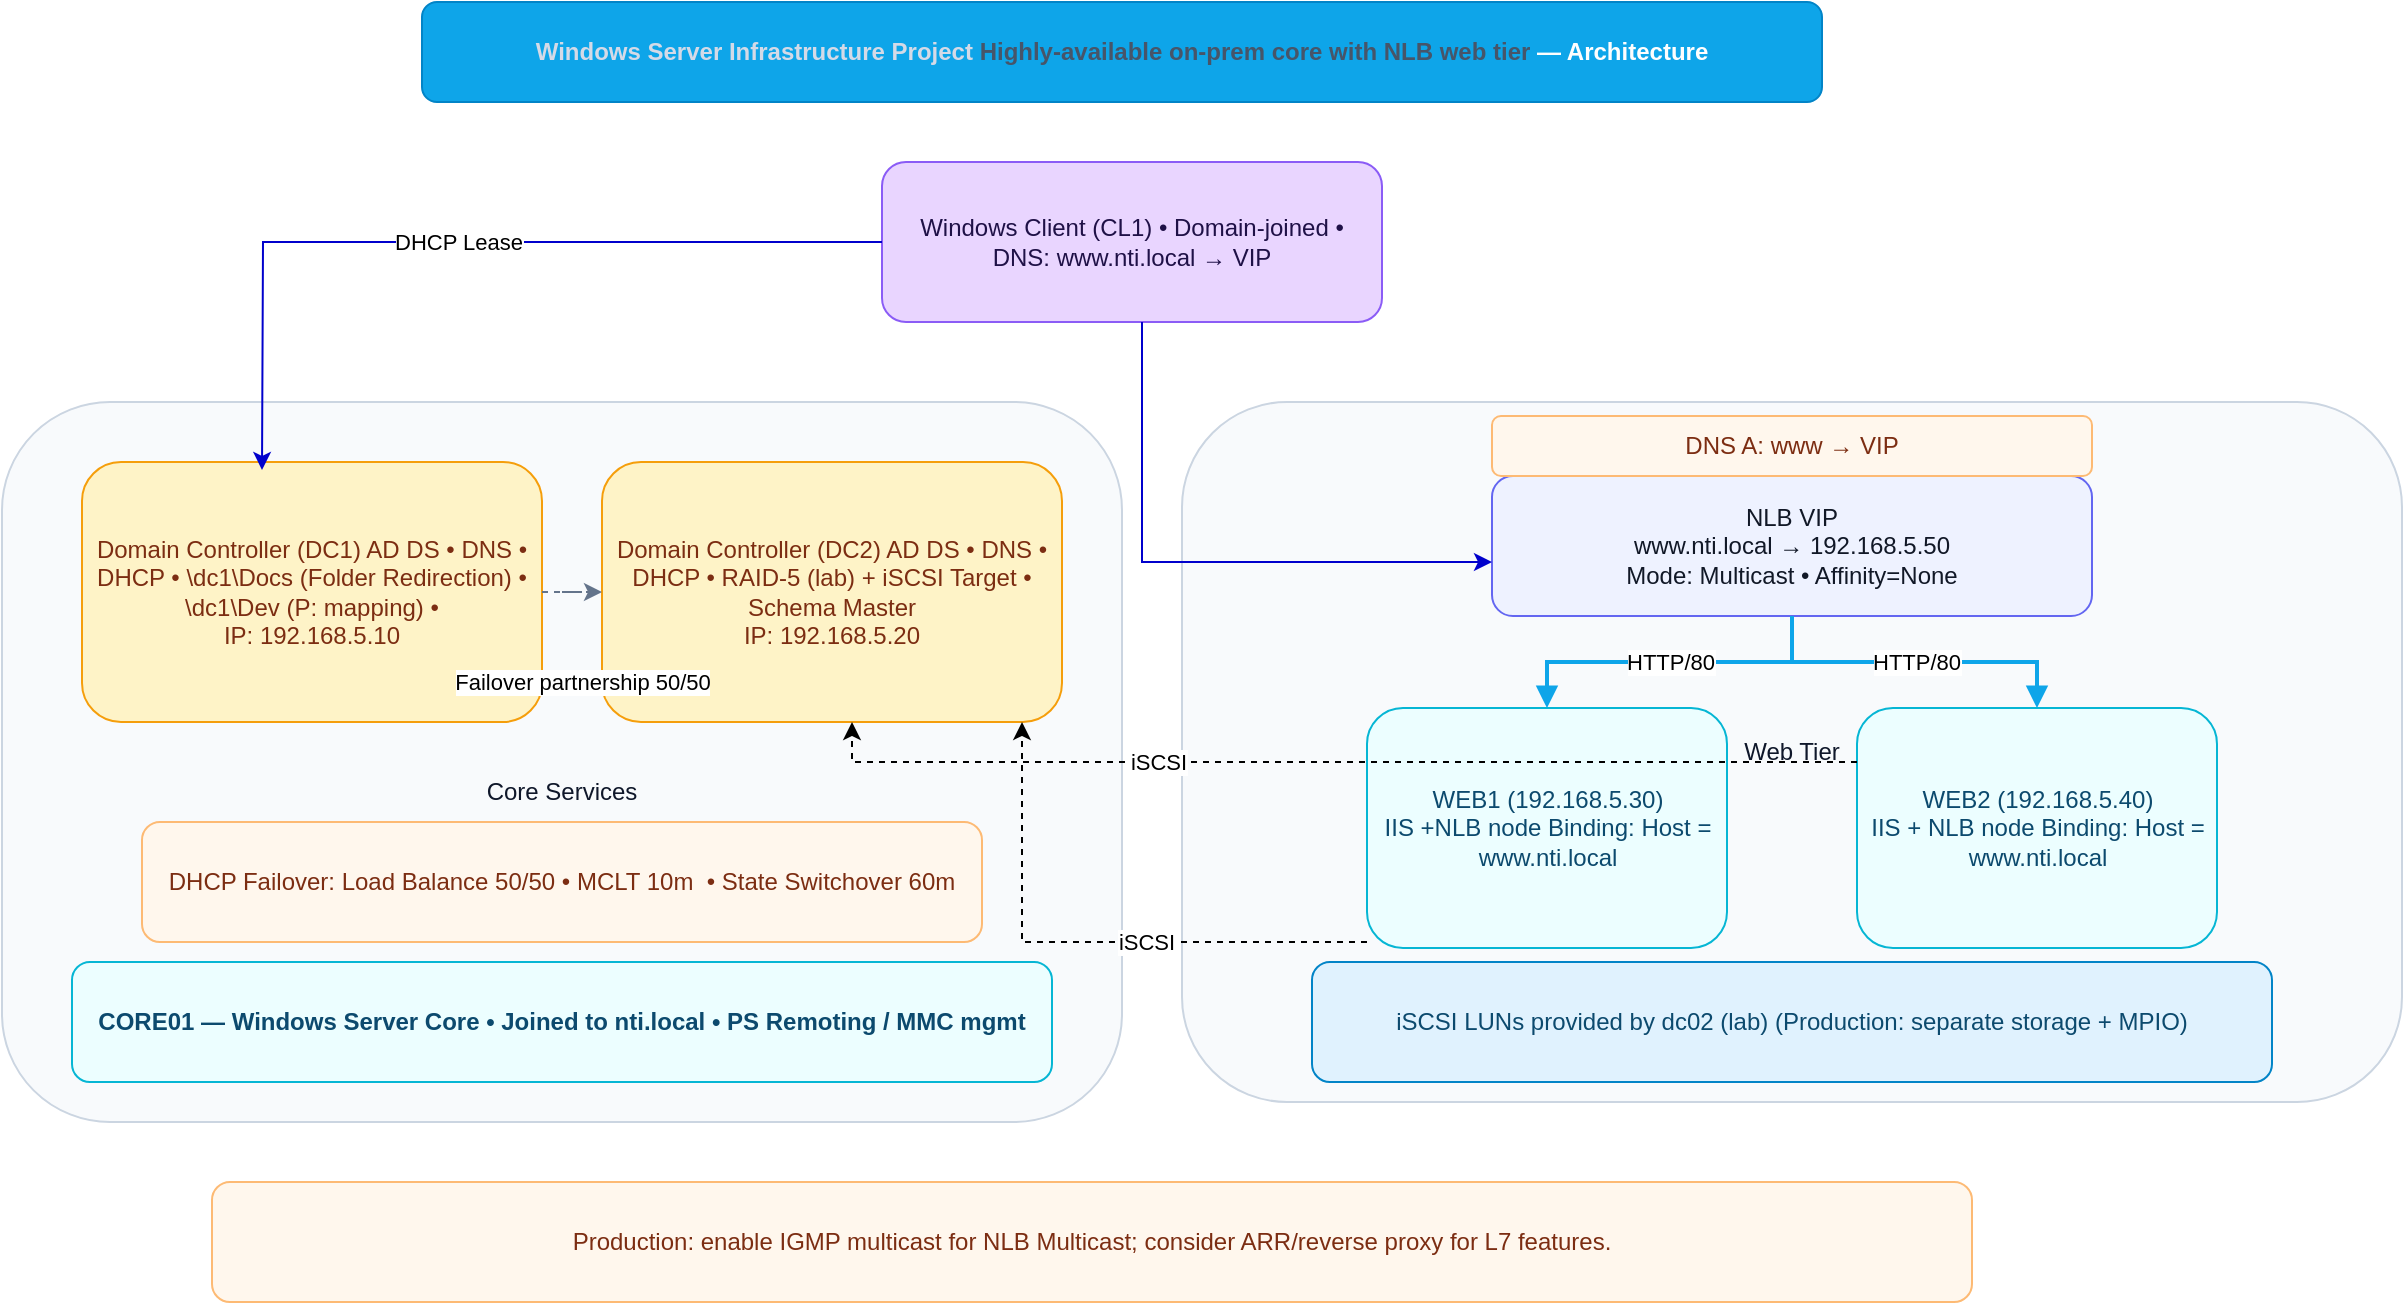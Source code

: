 <mxfile version="28.1.2" pages="5">
  <diagram name="01-Architecture" id="0">
    <mxGraphModel dx="802" dy="488" grid="1" gridSize="10" guides="1" tooltips="1" connect="1" arrows="1" fold="1" page="1" pageScale="1" pageWidth="1400" pageHeight="900" math="0" shadow="0">
      <root>
        <mxCell id="0" />
        <mxCell id="1" parent="0" />
        <mxCell id="h1" value="&lt;span style=&quot;color: rgb(212, 218, 231);&quot;&gt;Windows Server Infrastructure Project&amp;nbsp;&lt;/span&gt;&lt;span style=&quot;color: rgb(71, 85, 105);&quot;&gt;Highly-available on-prem core with NLB web tier&lt;/span&gt;&amp;nbsp;— Architecture" style="rounded=1;whiteSpace=wrap;html=1;fillColor=#0EA5E9;strokeColor=#0284C7;fontColor=#FEFEFE;fontStyle=1;spacing=8;" parent="1" vertex="1">
          <mxGeometry x="350" y="80" width="700" height="50" as="geometry" />
        </mxCell>
        <mxCell id="core" value="&lt;br&gt;&lt;br&gt;Core Services" style="rounded=1;whiteSpace=wrap;html=1;fillColor=#F8FAFC;strokeColor=#CBD5E1;fontColor=#0F172A;spacing=6;" parent="1" vertex="1">
          <mxGeometry x="140" y="280" width="560" height="360" as="geometry" />
        </mxCell>
        <mxCell id="dc1" value="&lt;span style=&quot;&quot;&gt;Domain Controller (DC1) AD DS • DNS • DHCP • \\dc1\Docs (Folder Redirection) • \\dc1\Dev (P: mapping)&lt;/span&gt;&lt;span style=&quot;&quot;&gt;&amp;nbsp;•&lt;br&gt;&lt;/span&gt;IP: 192.168.5.10" style="rounded=1;whiteSpace=wrap;html=1;fillColor=#FEF3C7;strokeColor=#F59E0B;fontColor=#7C2D12;spacing=6;" parent="1" vertex="1">
          <mxGeometry x="180" y="310" width="230" height="130" as="geometry" />
        </mxCell>
        <mxCell id="dc2" value="&lt;span style=&quot;&quot;&gt;Domain Controller (DC2) AD DS • DNS • DHCP • RAID-5 (lab) + iSCSI Target • Schema Master&lt;br&gt;&lt;/span&gt;IP: 192.168.5.20" style="rounded=1;whiteSpace=wrap;html=1;fillColor=#FEF3C7;strokeColor=#F59E0B;fontColor=#7C2D12;spacing=6;" parent="1" vertex="1">
          <mxGeometry x="440" y="310" width="230" height="130" as="geometry" />
        </mxCell>
        <mxCell id="tag1" value="DHCP Failover: Load Balance 50/50 • MCLT 10m&amp;nbsp; • State Switchover 60m" style="rounded=1;whiteSpace=wrap;html=1;fillColor=#FFF7ED;strokeColor=#FDBA74;fontColor=#7C2D12;" parent="1" vertex="1">
          <mxGeometry x="210" y="490" width="420" height="60" as="geometry" />
        </mxCell>
        <mxCell id="edge_dc" value="Failover partnership 50/50" style="edgeStyle=orthogonalEdgeStyle;rounded=0;orthogonalLoop=1;jettySize=auto;html=1;endArrow=classic;dashed=1;strokeColor=#64748B;" parent="1" source="dc1" target="dc2" edge="1">
          <mxGeometry x="0.6" y="-45" relative="1" as="geometry">
            <mxPoint as="offset" />
          </mxGeometry>
        </mxCell>
        <mxCell id="web" value="Web Tier" style="rounded=1;whiteSpace=wrap;html=1;fillColor=#F8FAFC;strokeColor=#CBD5E1;fontColor=#0F172A;spacing=6;" parent="1" vertex="1">
          <mxGeometry x="730" y="280" width="610" height="350" as="geometry" />
        </mxCell>
        <mxCell id="vip" value="NLB VIP &lt;br&gt;www.nti.local → 192.168.5.50&lt;br&gt;Mode: Multicast • Affinity=None" style="rounded=1;whiteSpace=wrap;html=1;fillColor=#EEF2FF;strokeColor=#6366F1;fontColor=#111827;spacing=6;" parent="1" vertex="1">
          <mxGeometry x="885" y="317" width="300" height="70" as="geometry" />
        </mxCell>
        <mxCell id="web1" value="WEB1 (192.168.5.30)&lt;br&gt;&lt;span style=&quot;&quot;&gt;IIS +NLB node Binding: Host = www.nti.local&lt;/span&gt;" style="rounded=1;whiteSpace=wrap;html=1;fillColor=#ECFEFF;strokeColor=#06B6D4;fontColor=#0C4A6E;spacing=6;" parent="1" vertex="1">
          <mxGeometry x="822.5" y="433" width="180" height="120" as="geometry" />
        </mxCell>
        <mxCell id="web2" value="WEB2 (192.168.5.40)&lt;br&gt;&lt;span style=&quot;&quot;&gt;IIS + NLB node Binding: Host = www.nti.local&lt;/span&gt;" style="rounded=1;whiteSpace=wrap;html=1;fillColor=#ECFEFF;strokeColor=#06B6D4;fontColor=#0C4A6E;spacing=6;" parent="1" vertex="1">
          <mxGeometry x="1067.5" y="433" width="180" height="120" as="geometry" />
        </mxCell>
        <mxCell id="e_vw1" value="HTTP/80" style="edgeStyle=orthogonalEdgeStyle;rounded=0;orthogonalLoop=1;jettySize=auto;html=1;endArrow=block;strokeColor=#0EA5E9;strokeWidth=2;" parent="1" source="vip" target="web1" edge="1">
          <mxGeometry relative="1" as="geometry" />
        </mxCell>
        <mxCell id="e_vw2" value="HTTP/80" style="edgeStyle=orthogonalEdgeStyle;rounded=0;orthogonalLoop=1;jettySize=auto;html=1;endArrow=block;strokeColor=#0EA5E9;strokeWidth=2;" parent="1" source="vip" target="web2" edge="1">
          <mxGeometry relative="1" as="geometry" />
        </mxCell>
        <mxCell id="client" value="&lt;span style=&quot;&quot;&gt;Windows Client (CL1) • Domain-joined • DNS: www.nti.local → VIP&lt;/span&gt;" style="rounded=1;whiteSpace=wrap;html=1;fillColor=#E9D5FF;strokeColor=#8B5CF6;fontColor=#1F1147;spacing=6;labelBackgroundColor=none;labelBorderColor=none;" parent="1" vertex="1">
          <mxGeometry x="580" y="160" width="250" height="80" as="geometry" />
        </mxCell>
        <mxCell id="dnsnote" value="DNS A: www → VIP" style="rounded=1;whiteSpace=wrap;html=1;fillColor=#FFF7ED;strokeColor=#FDBA74;fontColor=#7C2D12;" parent="1" vertex="1">
          <mxGeometry x="885" y="287" width="300" height="30" as="geometry" />
        </mxCell>
        <mxCell id="pnote" value="Production: enable IGMP multicast for NLB Multicast; consider ARR/reverse proxy for L7 features." style="rounded=1;whiteSpace=wrap;html=1;fillColor=#FFF7ED;strokeColor=#FDBA74;fontColor=#7C2D12;" parent="1" vertex="1">
          <mxGeometry x="245" y="670" width="880" height="60" as="geometry" />
        </mxCell>
        <mxCell id="4gmy6z7sqLXBP6TuHo9C-2" style="edgeStyle=orthogonalEdgeStyle;rounded=0;orthogonalLoop=1;jettySize=auto;html=1;endArrow=classic;strokeColor=#0000CC;" edge="1" parent="1" source="client" target="vip">
          <mxGeometry relative="1" as="geometry">
            <mxPoint x="822.5" y="250" as="sourcePoint" />
            <mxPoint x="960" y="210" as="targetPoint" />
            <Array as="points">
              <mxPoint x="710" y="360" />
            </Array>
          </mxGeometry>
        </mxCell>
        <mxCell id="4gmy6z7sqLXBP6TuHo9C-5" value="DHCP Lease" style="edgeStyle=orthogonalEdgeStyle;rounded=0;orthogonalLoop=1;jettySize=auto;html=1;endArrow=classic;strokeColor=#0000CC;" edge="1" parent="1" source="client">
          <mxGeometry relative="1" as="geometry">
            <mxPoint x="540" y="210" as="sourcePoint" />
            <mxPoint x="270" y="314" as="targetPoint" />
          </mxGeometry>
        </mxCell>
        <mxCell id="4gmy6z7sqLXBP6TuHo9C-6" value="iSCSI" style="edgeStyle=orthogonalEdgeStyle;rounded=0;orthogonalLoop=1;jettySize=auto;html=1;endArrow=classic;strokeColor=#000000;dashed=1;" edge="1" parent="1" source="web1" target="dc2">
          <mxGeometry x="-0.217" relative="1" as="geometry">
            <mxPoint x="770" y="545" as="sourcePoint" />
            <mxPoint x="690" y="610" as="targetPoint" />
            <Array as="points">
              <mxPoint x="650" y="550" />
            </Array>
            <mxPoint as="offset" />
          </mxGeometry>
        </mxCell>
        <mxCell id="4gmy6z7sqLXBP6TuHo9C-7" value="iSCSI" style="dashed=1;edgeStyle=orthogonalEdgeStyle;rounded=0;orthogonalLoop=1;jettySize=auto;html=1;endArrow=classic;strokeColor=#000000;" edge="1" parent="1" source="web2" target="dc2">
          <mxGeometry x="0.339" relative="1" as="geometry">
            <mxPoint x="1015" y="580" as="sourcePoint" />
            <mxPoint x="755" y="645" as="targetPoint" />
            <Array as="points">
              <mxPoint x="565" y="460" />
            </Array>
            <mxPoint as="offset" />
          </mxGeometry>
        </mxCell>
        <mxCell id="4gmy6z7sqLXBP6TuHo9C-8" value="CORE01 — Windows Server Core • Joined to nti.local • PS Remoting / MMC mgmt" style="rounded=1;whiteSpace=wrap;html=1;fillColor=#ECFEFF;strokeColor=#06B6D4;fontColor=#0C4A6E;fontStyle=1;spacing=6;" vertex="1" parent="1">
          <mxGeometry x="175" y="560" width="490" height="60" as="geometry" />
        </mxCell>
        <mxCell id="4gmy6z7sqLXBP6TuHo9C-12" value="iSCSI LUNs provided by dc02 (lab) (Production: separate storage + MPIO)" style="rounded=1;whiteSpace=wrap;html=1;fillColor=#e0f2fe;strokeColor=#0284c7;fontColor=#0c4a6e;" vertex="1" parent="1">
          <mxGeometry x="795" y="560" width="480" height="60" as="geometry" />
        </mxCell>
      </root>
    </mxGraphModel>
  </diagram>
  <diagram name="02-Web-Request-Flow" id="1">
    <mxGraphModel dx="1200" dy="800" grid="1" gridSize="10" guides="1" tooltips="1" connect="1" arrows="1" fold="1" page="1" pageScale="1" pageWidth="1400" pageHeight="900" math="0" shadow="0">
      <root>
        <mxCell id="0" />
        <mxCell id="1" parent="0" />
        <mxCell id="h2" value="Web Request Flow — Client → DNS → NLB VIP → IIS" style="rounded=1;whiteSpace=wrap;html=1;fillColor=#0EA5E9;strokeColor=#0284C7;fontColor=#FEFEFE;fontStyle=1;spacing=8;" parent="1" vertex="1">
          <mxGeometry as="geometry" x="30" y="30" width="900" height="50" />
        </mxCell>
        <mxCell id="client2" value="Client (CL1)" style="rounded=1;whiteSpace=wrap;html=1;fillColor=#FFFFFF;strokeColor=#CBD5E1;fontColor=#0F172A;spacing=6;" parent="1" vertex="1">
          <mxGeometry as="geometry" x="60" y="140" width="170" height="70" />
        </mxCell>
        <mxCell id="dnsq" value="DNS Query\nwww.nti.local?" style="rounded=1;whiteSpace=wrap;html=1;fillColor=#FFFFFF;strokeColor=#CBD5E1;fontColor=#0F172A;spacing=6;" parent="1" vertex="1">
          <mxGeometry as="geometry" x="300" y="140" width="180" height="70" />
        </mxCell>
        <mxCell id="dnsr" value="DNS Answer\nA: 192.168.5.50 (VIP)" style="rounded=1;whiteSpace=wrap;html=1;fillColor=#FFFFFF;strokeColor=#CBD5E1;fontColor=#0F172A;spacing=6;" parent="1" vertex="1">
          <mxGeometry as="geometry" x="300" y="240" width="180" height="70" />
        </mxCell>
        <mxCell id="vip2" value="NLB VIP\n192.168.5.50" style="rounded=1;whiteSpace=wrap;html=1;fillColor=#FFFFFF;strokeColor=#CBD5E1;fontColor=#0F172A;spacing=6;" parent="1" vertex="1">
          <mxGeometry as="geometry" x="560" y="190" width="170" height="70" />
        </mxCell>
        <mxCell id="dec_d" value="Node draining?" style="rhombus;whiteSpace=wrap;html=1;fillColor=#DBEAFE;strokeColor=#60A5FA;fontColor=#0F172A;" parent="1" vertex="1">
          <mxGeometry as="geometry" x="560" y="290" width="170" height="80" />
        </mxCell>
        <mxCell id="w1" value="WEB1" style="rounded=1;whiteSpace=wrap;html=1;fillColor=#FFFFFF;strokeColor=#CBD5E1;fontColor=#0F172A;spacing=6;" parent="1" vertex="1">
          <mxGeometry as="geometry" x="800" y="200" width="150" height="60" />
        </mxCell>
        <mxCell id="w2" value="WEB2" style="rounded=1;whiteSpace=wrap;html=1;fillColor=#FFFFFF;strokeColor=#CBD5E1;fontColor=#0F172A;spacing=6;" parent="1" vertex="1">
          <mxGeometry as="geometry" x="800" y="300" width="150" height="60" />
        </mxCell>
        <mxCell id="resp" value="HTTP 200 OK" style="rounded=1;whiteSpace=wrap;html=1;fillColor=#FFFFFF;strokeColor=#CBD5E1;fontColor=#0F172A;spacing=6;" parent="1" vertex="1">
          <mxGeometry as="geometry" x="60" y="300" width="170" height="60" />
        </mxCell>
        <mxCell id="s1" value="1" style="ellipse;whiteSpace=wrap;html=1;fillColor=#2563EB;fontColor=#FFFFFF;strokeColor=#1E40AF;fontStyle=1;" parent="1" vertex="1">
          <mxGeometry as="geometry" x="240" y="150" width="28" height="28" />
        </mxCell>
        <mxCell id="s2" value="2" style="ellipse;whiteSpace=wrap;html=1;fillColor=#2563EB;fontColor=#FFFFFF;strokeColor=#1E40AF;fontStyle=1;" parent="1" vertex="1">
          <mxGeometry as="geometry" x="500" y="210" width="28" height="28" />
        </mxCell>
        <mxCell id="s3" value="3" style="ellipse;whiteSpace=wrap;html=1;fillColor=#2563EB;fontColor=#FFFFFF;strokeColor=#1E40AF;fontStyle=1;" parent="1" vertex="1">
          <mxGeometry as="geometry" x="760" y="215" width="28" height="28" />
        </mxCell>
        <mxCell id="s4" value="4" style="ellipse;whiteSpace=wrap;html=1;fillColor=#2563EB;fontColor=#FFFFFF;strokeColor=#1E40AF;fontStyle=1;" parent="1" vertex="1">
          <mxGeometry as="geometry" x="760" y="315" width="28" height="28" />
        </mxCell>
        <mxCell id="e_c_dns" value="HTTP GET" style="edgeStyle=orthogonalEdgeStyle;rounded=0;orthogonalLoop=1;jettySize=auto;html=1;endArrow=block;strokeColor=#0EA5E9;strokeWidth=2;" parent="1" edge="1" source="client2" target="dnsq">
          <mxGeometry as="geometry" relative="1" />
        </mxCell>
        <mxCell id="e_dns_ans" value="A record" style="edgeStyle=orthogonalEdgeStyle;rounded=0;orthogonalLoop=1;jettySize=auto;html=1;endArrow=block;strokeColor=#0EA5E9;strokeWidth=2;" parent="1" edge="1" source="dnsq" target="dnsr">
          <mxGeometry as="geometry" relative="1" />
        </mxCell>
        <mxCell id="e_to_vip" value="TCP SYN" style="edgeStyle=orthogonalEdgeStyle;rounded=0;orthogonalLoop=1;jettySize=auto;html=1;endArrow=block;strokeColor=#0EA5E9;strokeWidth=2;" parent="1" edge="1" source="dnsr" target="vip2">
          <mxGeometry as="geometry" relative="1" />
        </mxCell>
        <mxCell id="e_vip_dec" value="" style="edgeStyle=orthogonalEdgeStyle;rounded=0;orthogonalLoop=1;jettySize=auto;html=1;endArrow=block;strokeColor=#0EA5E9;strokeWidth=2;" parent="1" edge="1" source="vip2" target="dec_d">
          <mxGeometry as="geometry" relative="1" />
        </mxCell>
        <mxCell id="e_to_w1" value="No → WEB1" style="edgeStyle=orthogonalEdgeStyle;rounded=0;orthogonalLoop=1;jettySize=auto;html=1;endArrow=block;strokeColor=#0EA5E9;strokeWidth=2;" parent="1" edge="1" source="dec_d" target="w1">
          <mxGeometry as="geometry" relative="1" />
        </mxCell>
        <mxCell id="e_to_w2" value="Yes → WEB2" style="edgeStyle=orthogonalEdgeStyle;rounded=0;orthogonalLoop=1;jettySize=auto;html=1;endArrow=block;strokeColor=#0EA5E9;strokeWidth=2;" parent="1" edge="1" source="dec_d" target="w2">
          <mxGeometry as="geometry" relative="1" />
        </mxCell>
        <mxCell id="e_resp1" value="HTTP 200" style="edgeStyle=orthogonalEdgeStyle;rounded=0;orthogonalLoop=1;jettySize=auto;html=1;endArrow=classic;dashed=1;strokeColor=#64748B;" parent="1" edge="1" source="w1" target="resp">
          <mxGeometry as="geometry" relative="1" />
        </mxCell>
        <mxCell id="e_resp2" value="HTTP 200" style="edgeStyle=orthogonalEdgeStyle;rounded=0;orthogonalLoop=1;jettySize=auto;html=1;endArrow=classic;dashed=1;strokeColor=#64748B;" parent="1" edge="1" source="w2" target="resp">
          <mxGeometry as="geometry" relative="1" />
        </mxCell>
      </root>
    </mxGraphModel>
  </diagram>
  <diagram name="03-DHCP-Failover-Flow" id="2">
    <mxGraphModel dx="1200" dy="800" grid="1" gridSize="10" guides="1" tooltips="1" connect="1" arrows="1" fold="1" page="1" pageScale="1" pageWidth="1400" pageHeight="900" math="0" shadow="0">
      <root>
        <mxCell id="0" />
        <mxCell id="1" parent="0" />
        <mxCell id="h3" value="DHCP Failover — Load Balance with MCLT" style="rounded=1;whiteSpace=wrap;html=1;fillColor=#0EA5E9;strokeColor=#0284C7;fontColor=#FEFEFE;fontStyle=1;spacing=8;" parent="1" vertex="1">
          <mxGeometry as="geometry" x="30" y="30" width="760" height="50" />
        </mxCell>
        <mxCell id="cli" value="Client (CL1)" style="rounded=1;whiteSpace=wrap;html=1;fillColor=#FFFFFF;strokeColor=#CBD5E1;fontColor=#0F172A;spacing=6;" parent="1" vertex="1">
          <mxGeometry as="geometry" x="60" y="140" width="170" height="60" />
        </mxCell>
        <mxCell id="d1" value="DC1 DHCP" style="rounded=1;whiteSpace=wrap;html=1;fillColor=#FFFFFF;strokeColor=#CBD5E1;fontColor=#0F172A;spacing=6;" parent="1" vertex="1">
          <mxGeometry as="geometry" x="280" y="140" width="160" height="60" />
        </mxCell>
        <mxCell id="d2" value="DC2 DHCP" style="rounded=1;whiteSpace=wrap;html=1;fillColor=#FFFFFF;strokeColor=#CBD5E1;fontColor=#0F172A;spacing=6;" parent="1" vertex="1">
          <mxGeometry as="geometry" x="480" y="140" width="160" height="60" />
        </mxCell>
        <mxCell id="dec" value="Partner reachable?" style="rhombus;whiteSpace=wrap;html=1;fillColor=#DBEAFE;strokeColor=#60A5FA;fontColor=#0F172A;" parent="1" vertex="1">
          <mxGeometry as="geometry" x="280" y="230" width="160" height="70" />
        </mxCell>
        <mxCell id="mclt" value="Renew using MCLT" style="rounded=1;whiteSpace=wrap;html=1;fillColor=#FFFFFF;strokeColor=#CBD5E1;fontColor=#0F172A;spacing=6;" parent="1" vertex="1">
          <mxGeometry as="geometry" x="480" y="230" width="160" height="60" />
        </mxCell>
        <mxCell id="grant" value="Offer/Ack lease" style="rounded=1;whiteSpace=wrap;html=1;fillColor=#FFFFFF;strokeColor=#CBD5E1;fontColor=#0F172A;spacing=6;" parent="1" vertex="1">
          <mxGeometry as="geometry" x="280" y="320" width="160" height="60" />
        </mxCell>
        <mxCell id="finish" value="Client obtains IP" style="rounded=1;whiteSpace=wrap;html=1;fillColor=#FFFFFF;strokeColor=#CBD5E1;fontColor=#0F172A;spacing=6;" parent="1" vertex="1">
          <mxGeometry as="geometry" x="60" y="320" width="170" height="60" />
        </mxCell>
        <mxCell id="ds1" value="1" style="ellipse;whiteSpace=wrap;html=1;fillColor=#2563EB;fontColor=#FFFFFF;strokeColor=#1E40AF;fontStyle=1;" parent="1" vertex="1">
          <mxGeometry as="geometry" x="240" y="150" width="28" height="28" />
        </mxCell>
        <mxCell id="ds2" value="2" style="ellipse;whiteSpace=wrap;html=1;fillColor=#2563EB;fontColor=#FFFFFF;strokeColor=#1E40AF;fontStyle=1;" parent="1" vertex="1">
          <mxGeometry as="geometry" x="450" y="150" width="28" height="28" />
        </mxCell>
        <mxCell id="ds3" value="3" style="ellipse;whiteSpace=wrap;html=1;fillColor=#2563EB;fontColor=#FFFFFF;strokeColor=#1E40AF;fontStyle=1;" parent="1" vertex="1">
          <mxGeometry as="geometry" x="450" y="245" width="28" height="28" />
        </mxCell>
        <mxCell id="ds4" value="4" style="ellipse;whiteSpace=wrap;html=1;fillColor=#2563EB;fontColor=#FFFFFF;strokeColor=#1E40AF;fontStyle=1;" parent="1" vertex="1">
          <mxGeometry as="geometry" x="240" y="335" width="28" height="28" />
        </mxCell>
        <mxCell id="ed1" value="DISCOVER/REQUEST" style="edgeStyle=orthogonalEdgeStyle;rounded=0;orthogonalLoop=1;jettySize=auto;html=1;endArrow=block;strokeColor=#0EA5E9;strokeWidth=2;" parent="1" edge="1" source="cli" target="d1">
          <mxGeometry as="geometry" relative="1" />
        </mxCell>
        <mxCell id="ed2" value="Load-balance 50/50" style="edgeStyle=orthogonalEdgeStyle;rounded=0;orthogonalLoop=1;jettySize=auto;html=1;endArrow=classic;dashed=1;strokeColor=#64748B;" parent="1" edge="1" source="d1" target="d2">
          <mxGeometry as="geometry" relative="1" />
        </mxCell>
        <mxCell id="ed3" value="" style="edgeStyle=orthogonalEdgeStyle;rounded=0;orthogonalLoop=1;jettySize=auto;html=1;endArrow=block;strokeColor=#0EA5E9;strokeWidth=2;" parent="1" edge="1" source="d1" target="dec">
          <mxGeometry as="geometry" relative="1" />
        </mxCell>
        <mxCell id="ed4" value="Yes" style="edgeStyle=orthogonalEdgeStyle;rounded=0;orthogonalLoop=1;jettySize=auto;html=1;endArrow=block;strokeColor=#0EA5E9;strokeWidth=2;" parent="1" edge="1" source="dec" target="grant">
          <mxGeometry as="geometry" relative="1" />
        </mxCell>
        <mxCell id="ed5" value="No" style="edgeStyle=orthogonalEdgeStyle;rounded=0;orthogonalLoop=1;jettySize=auto;html=1;endArrow=block;strokeColor=#0EA5E9;strokeWidth=2;" parent="1" edge="1" source="dec" target="mclt">
          <mxGeometry as="geometry" relative="1" />
        </mxCell>
        <mxCell id="ed6" value="ACK" style="edgeStyle=orthogonalEdgeStyle;rounded=0;orthogonalLoop=1;jettySize=auto;html=1;endArrow=block;strokeColor=#0EA5E9;strokeWidth=2;" parent="1" edge="1" source="grant" target="finish">
          <mxGeometry as="geometry" relative="1" />
        </mxCell>
      </root>
    </mxGraphModel>
  </diagram>
  <diagram name="04-GPO-Processing-Flow" id="3">
    <mxGraphModel dx="1200" dy="800" grid="1" gridSize="10" guides="1" tooltips="1" connect="1" arrows="1" fold="1" page="1" pageScale="1" pageWidth="1400" pageHeight="900" math="0" shadow="0">
      <root>
        <mxCell id="0" />
        <mxCell id="1" parent="0" />
        <mxCell id="h4" value="GPO Processing — Loopback Replace + Delegation (Doaa)" style="rounded=1;whiteSpace=wrap;html=1;fillColor=#0EA5E9;strokeColor=#0284C7;fontColor=#FEFEFE;fontStyle=1;spacing=8;" parent="1" vertex="1">
          <mxGeometry as="geometry" x="30" y="30" width="900" height="50" />
        </mxCell>
        <mxCell id="login" value="User logon on SERVER (Servers OU)" style="rounded=1;whiteSpace=wrap;html=1;fillColor=#FFFFFF;strokeColor=#CBD5E1;fontColor=#0F172A;spacing=6;" parent="1" vertex="1">
          <mxGeometry as="geometry" x="60" y="140" width="250" height="60" />
        </mxCell>
        <mxCell id="loop" value="Loopback = Replace" style="rounded=1;whiteSpace=wrap;html=1;fillColor=#FFFFFF;strokeColor=#CBD5E1;fontColor=#0F172A;spacing=6;" parent="1" vertex="1">
          <mxGeometry as="geometry" x="350" y="140" width="200" height="60" />
        </mxCell>
        <mxCell id="apply" value="Apply server-side user policies" style="rounded=1;whiteSpace=wrap;html=1;fillColor=#FFFFFF;strokeColor=#CBD5E1;fontColor=#0F172A;spacing=6;" parent="1" vertex="1">
          <mxGeometry as="geometry" x="600" y="140" width="230" height="60" />
        </mxCell>
        <mxCell id="devgpo" value="Developers GPO\n(Folder Redir, P: Drive, Block reg tools)" style="rounded=1;whiteSpace=wrap;html=1;fillColor=#FFFFFF;strokeColor=#CBD5E1;fontColor=#0F172A;spacing=6;" parent="1" vertex="1">
          <mxGeometry as="geometry" x="60" y="240" width="350" height="90" />
        </mxCell>
        <mxCell id="q" value="User = Doaa?" style="rhombus;whiteSpace=wrap;html=1;fillColor=#DBEAFE;strokeColor=#60A5FA;fontColor=#0F172A;" parent="1" vertex="1">
          <mxGeometry as="geometry" x="450" y="255" width="150" height="70" />
        </mxCell>
        <mxCell id="noapply" value="Delegation removes &quot;Apply GPO&quot;" style="rounded=1;whiteSpace=wrap;html=1;fillColor=#FFFFFF;strokeColor=#CBD5E1;fontColor=#0F172A;spacing=6;" parent="1" vertex="1">
          <mxGeometry as="geometry" x="640" y="240" width="230" height="70" />
        </mxCell>
        <mxCell id="done" value="Result: policies applied / exception honored" style="rounded=1;whiteSpace=wrap;html=1;fillColor=#FFFFFF;strokeColor=#CBD5E1;fontColor=#0F172A;spacing=6;" parent="1" vertex="1">
          <mxGeometry as="geometry" x="360" y="350" width="300" height="60" />
        </mxCell>
        <mxCell id="ge1" value="" style="edgeStyle=orthogonalEdgeStyle;rounded=0;orthogonalLoop=1;jettySize=auto;html=1;endArrow=block;strokeColor=#0EA5E9;strokeWidth=2;" parent="1" edge="1" source="login" target="loop">
          <mxGeometry as="geometry" relative="1" />
        </mxCell>
        <mxCell id="ge2" value="" style="edgeStyle=orthogonalEdgeStyle;rounded=0;orthogonalLoop=1;jettySize=auto;html=1;endArrow=block;strokeColor=#0EA5E9;strokeWidth=2;" parent="1" edge="1" source="loop" target="apply">
          <mxGeometry as="geometry" relative="1" />
        </mxCell>
        <mxCell id="ge3" value="" style="edgeStyle=orthogonalEdgeStyle;rounded=0;orthogonalLoop=1;jettySize=auto;html=1;endArrow=block;strokeColor=#0EA5E9;strokeWidth=2;" parent="1" edge="1" source="devgpo" target="q">
          <mxGeometry as="geometry" relative="1" />
        </mxCell>
        <mxCell id="ge4" value="No" style="edgeStyle=orthogonalEdgeStyle;rounded=0;orthogonalLoop=1;jettySize=auto;html=1;endArrow=block;strokeColor=#0EA5E9;strokeWidth=2;" parent="1" edge="1" source="q" target="done">
          <mxGeometry as="geometry" relative="1" />
        </mxCell>
        <mxCell id="ge5" value="Yes" style="edgeStyle=orthogonalEdgeStyle;rounded=0;orthogonalLoop=1;jettySize=auto;html=1;endArrow=block;strokeColor=#0EA5E9;strokeWidth=2;" parent="1" edge="1" source="q" target="noapply">
          <mxGeometry as="geometry" relative="1" />
        </mxCell>
        <mxCell id="ge6" value="" style="edgeStyle=orthogonalEdgeStyle;rounded=0;orthogonalLoop=1;jettySize=auto;html=1;endArrow=block;strokeColor=#0EA5E9;strokeWidth=2;" parent="1" edge="1" source="noapply" target="done">
          <mxGeometry as="geometry" relative="1" />
        </mxCell>
      </root>
    </mxGraphModel>
  </diagram>
  <diagram name="05-Ops-Runbook" id="4">
    <mxGraphModel dx="1200" dy="800" grid="1" gridSize="10" guides="1" tooltips="1" connect="1" arrows="1" fold="1" page="1" pageScale="1" pageWidth="1400" pageHeight="900" math="0" shadow="0">
      <root>
        <mxCell id="0" />
        <mxCell id="1" parent="0" />
        <mxCell id="h5" value="Zero-Downtime Maintenance — NLB Drain/Resume" style="rounded=1;whiteSpace=wrap;html=1;fillColor=#0EA5E9;strokeColor=#0284C7;fontColor=#FEFEFE;fontStyle=1;spacing=8;" parent="1" vertex="1">
          <mxGeometry as="geometry" x="30" y="30" width="800" height="50" />
        </mxCell>
        <mxCell id="start" value="1) Start window" style="rounded=1;whiteSpace=wrap;html=1;fillColor=#FFFFFF;strokeColor=#CBD5E1;fontColor=#0F172A;spacing=6;" parent="1" vertex="1">
          <mxGeometry as="geometry" x="60" y="140" width="180" height="60" />
        </mxCell>
        <mxCell id="drain" value="2) NLB: DRAINSTOP node" style="rounded=1;whiteSpace=wrap;html=1;fillColor=#FFFFFF;strokeColor=#CBD5E1;fontColor=#0F172A;spacing=6;" parent="1" vertex="1">
          <mxGeometry as="geometry" x="280" y="140" width="220" height="60" />
        </mxCell>
        <mxCell id="patch" value="3) Patch + reboot" style="rounded=1;whiteSpace=wrap;html=1;fillColor=#FFFFFF;strokeColor=#CBD5E1;fontColor=#0F172A;spacing=6;" parent="1" vertex="1">
          <mxGeometry as="geometry" x="540" y="140" width="200" height="60" />
        </mxCell>
        <mxCell id="resume" value="4) NLB: RESUME" style="rounded=1;whiteSpace=wrap;html=1;fillColor=#FFFFFF;strokeColor=#CBD5E1;fontColor=#0F172A;spacing=6;" parent="1" vertex="1">
          <mxGeometry as="geometry" x="60" y="240" width="180" height="60" />
        </mxCell>
        <mxCell id="validate" value="5) Validate VIP &amp; site (nslookup / curl)" style="rounded=1;whiteSpace=wrap;html=1;fillColor=#FFFFFF;strokeColor=#CBD5E1;fontColor=#0F172A;spacing=6;" parent="1" vertex="1">
          <mxGeometry as="geometry" x="280" y="240" width="300" height="60" />
        </mxCell>
        <mxCell id="repeat" value="6) Repeat next node" style="rounded=1;whiteSpace=wrap;html=1;fillColor=#FFFFFF;strokeColor=#CBD5E1;fontColor=#0F172A;spacing=6;" parent="1" vertex="1">
          <mxGeometry as="geometry" x="620" y="240" width="180" height="60" />
        </mxCell>
        <mxCell id="note" value="STOP drops connections; DRAINSTOP preserves existing sessions." style="rounded=1;whiteSpace=wrap;html=1;fillColor=#FFF7ED;strokeColor=#FDBA74;fontColor=#7C2D12;" parent="1" vertex="1">
          <mxGeometry as="geometry" x="60" y="330" width="740" height="60" />
        </mxCell>
        <mxCell id="oe1" value="" style="edgeStyle=orthogonalEdgeStyle;rounded=0;orthogonalLoop=1;jettySize=auto;html=1;endArrow=block;strokeColor=#0EA5E9;strokeWidth=2;" parent="1" edge="1" source="start" target="drain">
          <mxGeometry as="geometry" relative="1" />
        </mxCell>
        <mxCell id="oe2" value="" style="edgeStyle=orthogonalEdgeStyle;rounded=0;orthogonalLoop=1;jettySize=auto;html=1;endArrow=block;strokeColor=#0EA5E9;strokeWidth=2;" parent="1" edge="1" source="drain" target="patch">
          <mxGeometry as="geometry" relative="1" />
        </mxCell>
        <mxCell id="oe3" value="" style="edgeStyle=orthogonalEdgeStyle;rounded=0;orthogonalLoop=1;jettySize=auto;html=1;endArrow=block;strokeColor=#0EA5E9;strokeWidth=2;" parent="1" edge="1" source="patch" target="resume">
          <mxGeometry as="geometry" relative="1" />
        </mxCell>
        <mxCell id="oe4" value="" style="edgeStyle=orthogonalEdgeStyle;rounded=0;orthogonalLoop=1;jettySize=auto;html=1;endArrow=block;strokeColor=#0EA5E9;strokeWidth=2;" parent="1" edge="1" source="resume" target="validate">
          <mxGeometry as="geometry" relative="1" />
        </mxCell>
        <mxCell id="oe5" value="" style="edgeStyle=orthogonalEdgeStyle;rounded=0;orthogonalLoop=1;jettySize=auto;html=1;endArrow=block;strokeColor=#0EA5E9;strokeWidth=2;" parent="1" edge="1" source="validate" target="repeat">
          <mxGeometry as="geometry" relative="1" />
        </mxCell>
      </root>
    </mxGraphModel>
  </diagram>
</mxfile>

